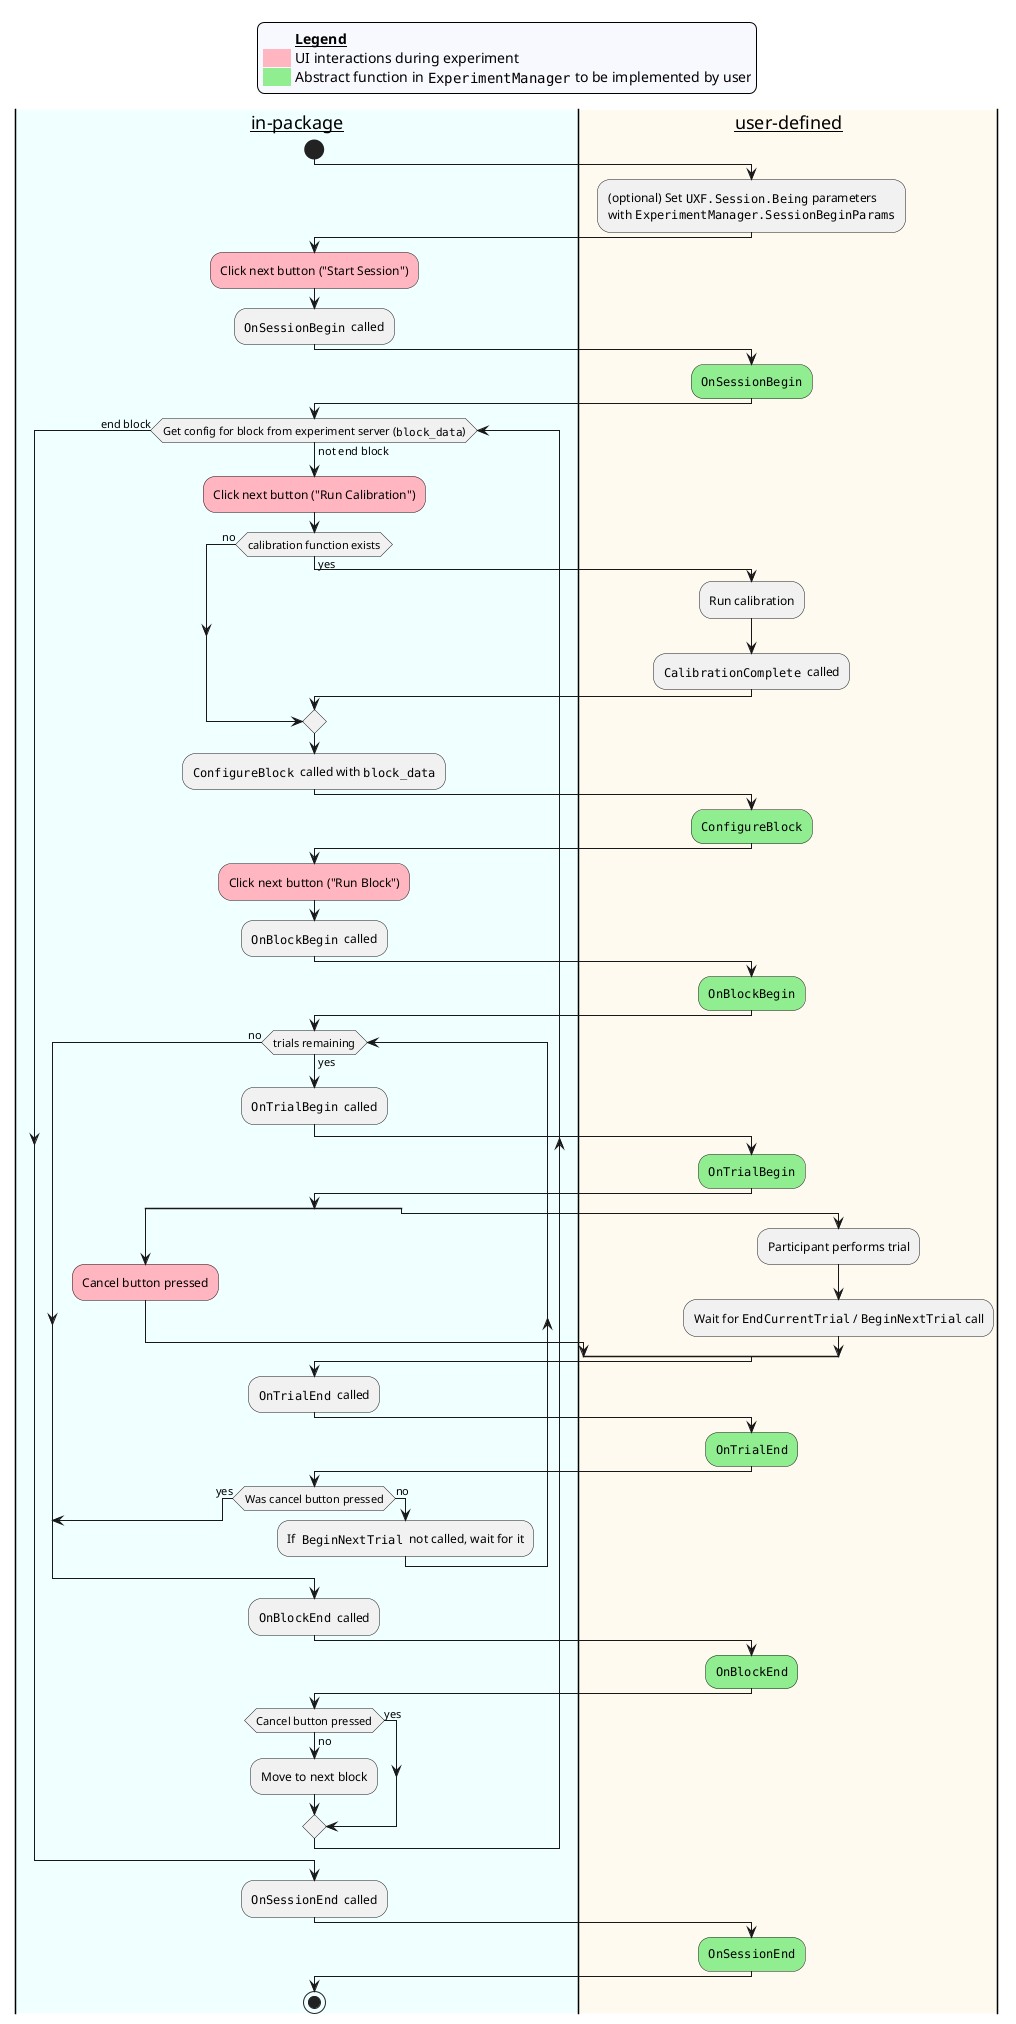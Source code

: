 @startuml
skinparam legend {
  backgroundColor #GhostWhite
  entrySeparator #GhostWhite
}

legend top
  <#GhostWhite,#GhostWhite>|        |= __Legend__ |
  |<#lightpink>   | UI interactions during experiment|
  |<#lightgreen>  | Abstract function in ""ExperimentManager"" to be implemented by user|
endlegend

|__in-package__|
start
|#FloralWhite|__user-defined__|
:(optional) Set ""UXF.Session.Being"" parameters
with ""ExperimentManager.SessionBeginParams"";
|__in-package__|
#lightpink:Click next button ("Start Session");
:""OnSessionBegin""  called;
|__user-defined__|
#lightgreen:""OnSessionBegin"";
|#Azure|__in-package__|

while (Get config for block from experiment server (""block_data"")) is (not end block)

    #lightpink:Click next button ("Run Calibration");
    if (calibration function exists) then (yes)
        |__user-defined__|
        :Run calibration;
        :""CalibrationComplete""  called;
    else (no)
    endif

    |__in-package__|
    :""ConfigureBlock""  called with ""block_data"";

    |__user-defined__|
    #lightgreen:""ConfigureBlock"";

    |__in-package__|
    #lightpink:Click next button ("Run Block");
    :""OnBlockBegin""  called;

    |__user-defined__|
    #lightgreen:""OnBlockBegin"";

    |__in-package__|
    while (trials remaining) is (yes)

        :""OnTrialBegin""  called;

        |__user-defined__|
        #lightgreen:""OnTrialBegin"";

        split
            |__in-package__|
            #lightpink:Cancel button pressed;
        split again
            |__user-defined__|
            :Participant performs trial;
            :Wait for ""EndCurrentTrial"" / ""BeginNextTrial"" call;
        end split

        |__in-package__|
        :""OnTrialEnd""  called;

        |__user-defined__|
        #lightgreen:""OnTrialEnd"";

        |__in-package__|
        if (Was cancel button pressed) then (yes)
            break
        else (no)
            :If  ""BeginNextTrial""  not called, wait for it;
        endif
    endwhile (no)

    :""OnBlockEnd""  called;

    |__user-defined__|
    #lightgreen:""OnBlockEnd"";

    |__in-package__|
    if (Cancel button pressed) then (no)
        :Move to next block;
    else (yes)
    endif

endwhile (end block)

:""OnSessionEnd""  called;

|__user-defined__|
#lightgreen:""OnSessionEnd"";

|__in-package__|
stop
@enduml
